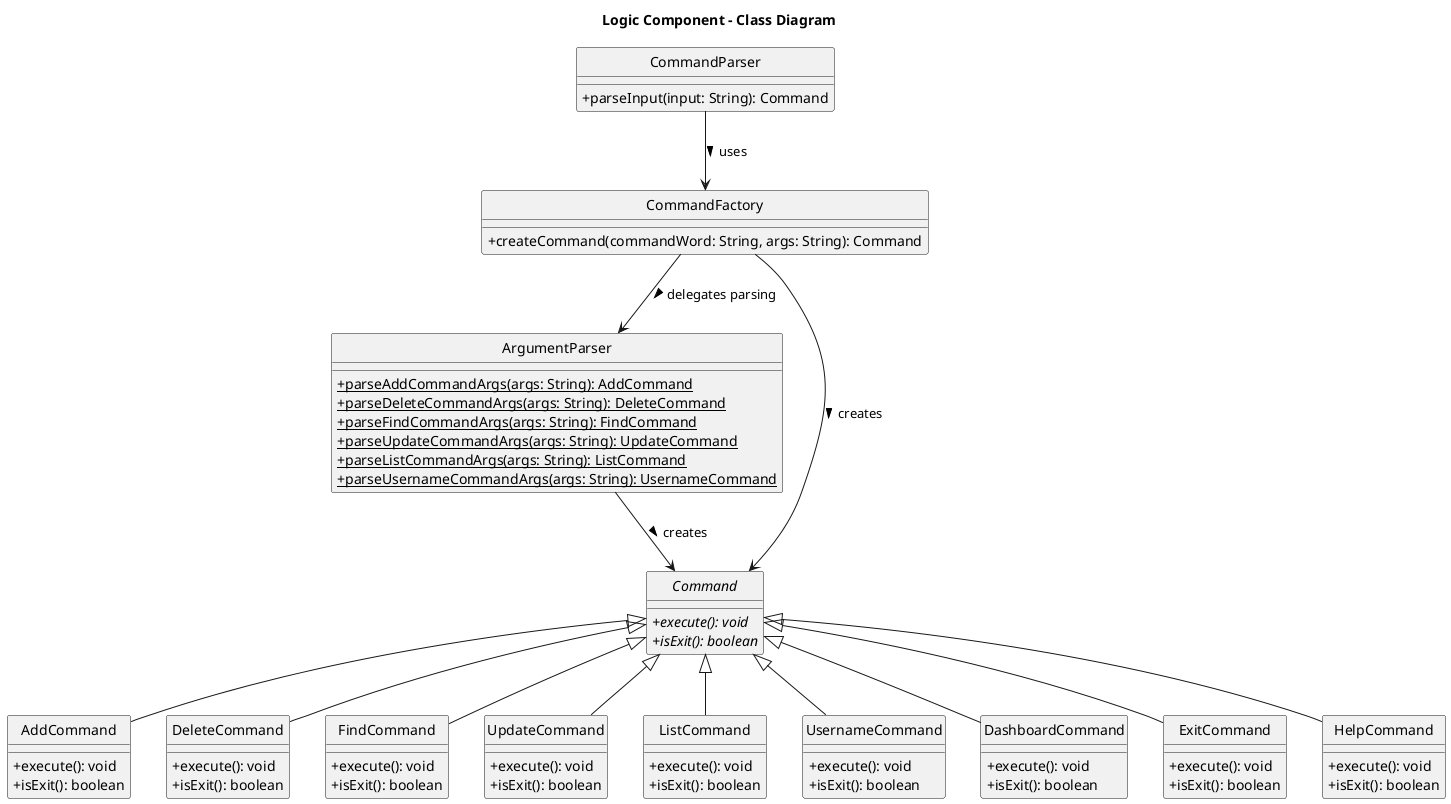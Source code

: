 @startuml
hide circle
skinparam classAttributeIconSize 0
title Logic Component - Class Diagram

class CommandParser {
    + parseInput(input: String): Command
}

class CommandFactory {
    + createCommand(commandWord: String, args: String): Command
}

class ArgumentParser {
    + {static} parseAddCommandArgs(args: String): AddCommand
    + {static} parseDeleteCommandArgs(args: String): DeleteCommand
    + {static} parseFindCommandArgs(args: String): FindCommand
    + {static} parseUpdateCommandArgs(args: String): UpdateCommand
    + {static} parseListCommandArgs(args: String): ListCommand
    + {static} parseUsernameCommandArgs(args: String): UsernameCommand
}

abstract class Command {
    + {abstract} execute(): void
    + {abstract} isExit(): boolean
}

class AddCommand {
    + execute(): void
    + isExit(): boolean
}
class DeleteCommand
{
    + execute(): void
    + isExit(): boolean
}
class FindCommand
{
    + execute(): void
    + isExit(): boolean
}
class UpdateCommand
{
    + execute(): void
    + isExit(): boolean
}
class ListCommand
{
    + execute(): void
    + isExit(): boolean
}
class UsernameCommand
{
    + execute(): void
    + isExit(): boolean
}
class DashboardCommand
{
    + execute(): void
    + isExit(): boolean
}
class ExitCommand
{
    + execute(): void
    + isExit(): boolean
}
class HelpCommand
{
    + execute(): void
    + isExit(): boolean
}

CommandParser --> CommandFactory : uses >
CommandFactory --> ArgumentParser : delegates parsing >
CommandFactory --> Command : creates >
ArgumentParser --> Command : creates >
Command <|-- AddCommand
Command <|-- DeleteCommand
Command <|-- FindCommand
Command <|-- UpdateCommand
Command <|-- ListCommand
Command <|-- UsernameCommand
Command <|-- DashboardCommand
Command <|-- HelpCommand
Command <|-- ExitCommand

@enduml
